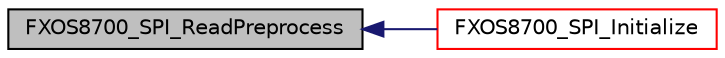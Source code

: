 digraph "FXOS8700_SPI_ReadPreprocess"
{
  edge [fontname="Helvetica",fontsize="10",labelfontname="Helvetica",labelfontsize="10"];
  node [fontname="Helvetica",fontsize="10",shape=record];
  rankdir="LR";
  Node52 [label="FXOS8700_SPI_ReadPreprocess",height=0.2,width=0.4,color="black", fillcolor="grey75", style="filled", fontcolor="black"];
  Node52 -> Node53 [dir="back",color="midnightblue",fontsize="10",style="solid",fontname="Helvetica"];
  Node53 [label="FXOS8700_SPI_Initialize",height=0.2,width=0.4,color="red", fillcolor="white", style="filled",URL="$fxos8700__drv_8h.html#ae968c689f91d84fb937839876121e3b4",tooltip="The interface function to initialize the sensor. "];
}
